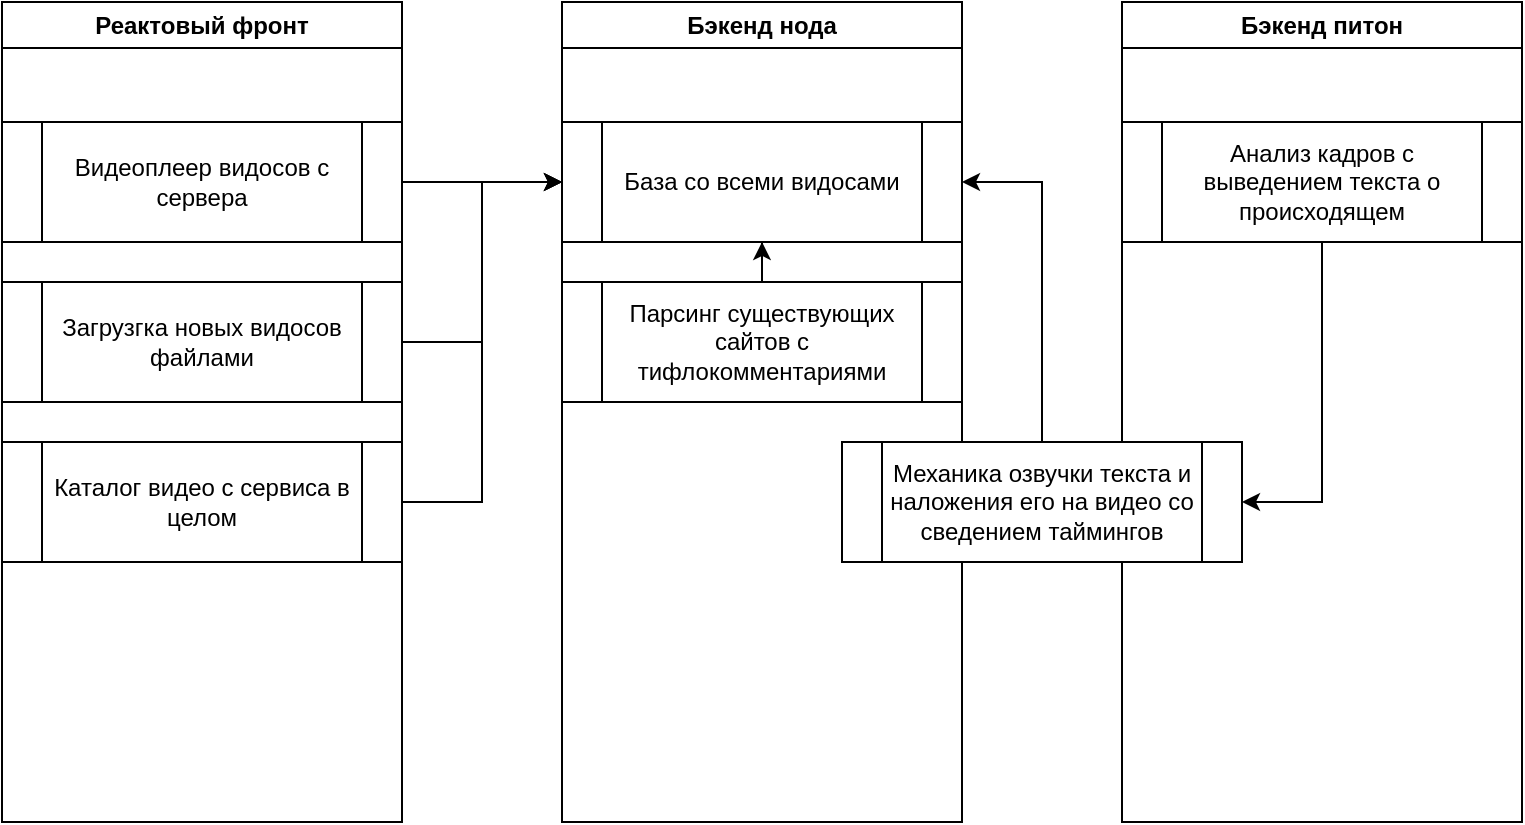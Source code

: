<mxfile version="21.0.10" type="github">
  <diagram name="Страница 1" id="NeQOH8K2c-Xhcixr0n2H">
    <mxGraphModel dx="1434" dy="795" grid="1" gridSize="10" guides="1" tooltips="1" connect="1" arrows="1" fold="1" page="1" pageScale="1" pageWidth="827" pageHeight="1169" math="0" shadow="0">
      <root>
        <mxCell id="0" />
        <mxCell id="1" parent="0" />
        <mxCell id="5D52BICuaR671ftSYA4b-7" value="Реактовый фронт" style="swimlane;whiteSpace=wrap;html=1;" vertex="1" parent="1">
          <mxGeometry x="60" y="170" width="200" height="410" as="geometry" />
        </mxCell>
        <mxCell id="5D52BICuaR671ftSYA4b-9" value="Видеоплеер видосов с сервера" style="shape=process;whiteSpace=wrap;html=1;backgroundOutline=1;" vertex="1" parent="5D52BICuaR671ftSYA4b-7">
          <mxGeometry y="60" width="200" height="60" as="geometry" />
        </mxCell>
        <mxCell id="5D52BICuaR671ftSYA4b-10" value="Загрузгка новых видосов файлами" style="shape=process;whiteSpace=wrap;html=1;backgroundOutline=1;" vertex="1" parent="5D52BICuaR671ftSYA4b-7">
          <mxGeometry y="140" width="200" height="60" as="geometry" />
        </mxCell>
        <mxCell id="5D52BICuaR671ftSYA4b-11" value="Каталог видео с сервиса в целом" style="shape=process;whiteSpace=wrap;html=1;backgroundOutline=1;" vertex="1" parent="5D52BICuaR671ftSYA4b-7">
          <mxGeometry y="220" width="200" height="60" as="geometry" />
        </mxCell>
        <mxCell id="5D52BICuaR671ftSYA4b-12" value="Бэкенд нода" style="swimlane;whiteSpace=wrap;html=1;" vertex="1" parent="1">
          <mxGeometry x="340" y="170" width="200" height="410" as="geometry" />
        </mxCell>
        <mxCell id="5D52BICuaR671ftSYA4b-13" value="База со всеми видосами" style="shape=process;whiteSpace=wrap;html=1;backgroundOutline=1;" vertex="1" parent="5D52BICuaR671ftSYA4b-12">
          <mxGeometry y="60" width="200" height="60" as="geometry" />
        </mxCell>
        <mxCell id="5D52BICuaR671ftSYA4b-19" style="edgeStyle=orthogonalEdgeStyle;rounded=0;orthogonalLoop=1;jettySize=auto;html=1;entryX=0.5;entryY=1;entryDx=0;entryDy=0;" edge="1" parent="5D52BICuaR671ftSYA4b-12" source="5D52BICuaR671ftSYA4b-15" target="5D52BICuaR671ftSYA4b-13">
          <mxGeometry relative="1" as="geometry" />
        </mxCell>
        <mxCell id="5D52BICuaR671ftSYA4b-15" value="Парсинг существующих сайтов с тифлокомментариями" style="shape=process;whiteSpace=wrap;html=1;backgroundOutline=1;" vertex="1" parent="5D52BICuaR671ftSYA4b-12">
          <mxGeometry y="140" width="200" height="60" as="geometry" />
        </mxCell>
        <mxCell id="5D52BICuaR671ftSYA4b-16" style="edgeStyle=orthogonalEdgeStyle;rounded=0;orthogonalLoop=1;jettySize=auto;html=1;" edge="1" parent="1" source="5D52BICuaR671ftSYA4b-9" target="5D52BICuaR671ftSYA4b-13">
          <mxGeometry relative="1" as="geometry" />
        </mxCell>
        <mxCell id="5D52BICuaR671ftSYA4b-17" style="edgeStyle=orthogonalEdgeStyle;rounded=0;orthogonalLoop=1;jettySize=auto;html=1;entryX=0;entryY=0.5;entryDx=0;entryDy=0;" edge="1" parent="1" source="5D52BICuaR671ftSYA4b-10" target="5D52BICuaR671ftSYA4b-13">
          <mxGeometry relative="1" as="geometry" />
        </mxCell>
        <mxCell id="5D52BICuaR671ftSYA4b-18" style="edgeStyle=orthogonalEdgeStyle;rounded=0;orthogonalLoop=1;jettySize=auto;html=1;entryX=0;entryY=0.5;entryDx=0;entryDy=0;" edge="1" parent="1" source="5D52BICuaR671ftSYA4b-11" target="5D52BICuaR671ftSYA4b-13">
          <mxGeometry relative="1" as="geometry" />
        </mxCell>
        <mxCell id="5D52BICuaR671ftSYA4b-20" value="Бэкенд питон" style="swimlane;whiteSpace=wrap;html=1;" vertex="1" parent="1">
          <mxGeometry x="620" y="170" width="200" height="410" as="geometry" />
        </mxCell>
        <mxCell id="5D52BICuaR671ftSYA4b-21" value="Анализ кадров с выведением текста о происходящем" style="shape=process;whiteSpace=wrap;html=1;backgroundOutline=1;" vertex="1" parent="5D52BICuaR671ftSYA4b-20">
          <mxGeometry y="60" width="200" height="60" as="geometry" />
        </mxCell>
        <mxCell id="5D52BICuaR671ftSYA4b-28" style="edgeStyle=orthogonalEdgeStyle;rounded=0;orthogonalLoop=1;jettySize=auto;html=1;entryX=1;entryY=0.5;entryDx=0;entryDy=0;" edge="1" parent="1" source="5D52BICuaR671ftSYA4b-14" target="5D52BICuaR671ftSYA4b-13">
          <mxGeometry relative="1" as="geometry" />
        </mxCell>
        <mxCell id="5D52BICuaR671ftSYA4b-14" value="Механика озвучки текста и наложения его на видео со сведением таймингов" style="shape=process;whiteSpace=wrap;html=1;backgroundOutline=1;" vertex="1" parent="1">
          <mxGeometry x="480" y="390" width="200" height="60" as="geometry" />
        </mxCell>
        <mxCell id="5D52BICuaR671ftSYA4b-27" style="edgeStyle=orthogonalEdgeStyle;rounded=0;orthogonalLoop=1;jettySize=auto;html=1;entryX=1;entryY=0.5;entryDx=0;entryDy=0;" edge="1" parent="1" source="5D52BICuaR671ftSYA4b-21" target="5D52BICuaR671ftSYA4b-14">
          <mxGeometry relative="1" as="geometry" />
        </mxCell>
      </root>
    </mxGraphModel>
  </diagram>
</mxfile>
